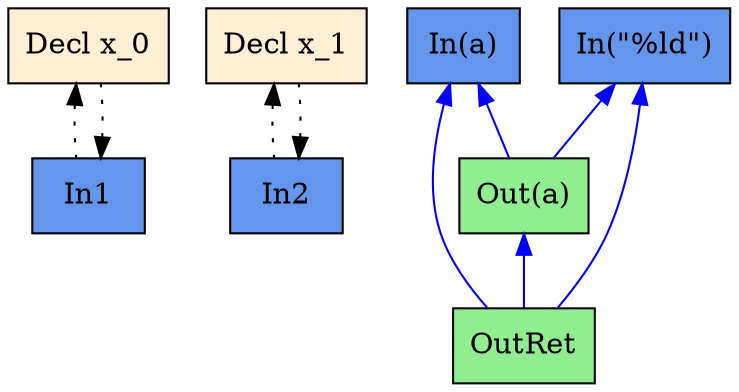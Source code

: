 digraph G {
  rankdir=TB;
  node [style="filled", ];
  2 [label="Decl x_0", fillcolor="#FFEFD5", shape=box, ];
  3 [label="In1", fillcolor="#6495ED", shape=box, ];
  4 [label="Decl x_1", fillcolor="#FFEFD5", shape=box, ];
  5 [label="In2", fillcolor="#6495ED", shape=box, ];
  6 [label="Out(a)", fillcolor="#90EE90", shape=box, ];
  7 [label="OutRet", fillcolor="#90EE90", shape=box, ];
  8 [label="In(a)", fillcolor="#6495ED", shape=box, ];
  9 [label="In(\"%ld\")", fillcolor="#6495ED", shape=box, ];
  
  
  edge [dir=back, ];
  3 -> 2 [color="#000000", style="dotted", ];
  2 -> 3 [color="#000000", style="dotted", ];
  5 -> 4 [color="#000000", style="dotted", ];
  4 -> 5 [color="#000000", style="dotted", ];
  8 -> 6 [color="#0000FF", ];
  9 -> 6 [color="#0000FF", ];
  6 -> 7 [color="#0000FF", ];
  8 -> 7 [color="#0000FF", ];
  9 -> 7 [color="#0000FF", ];
  
  }